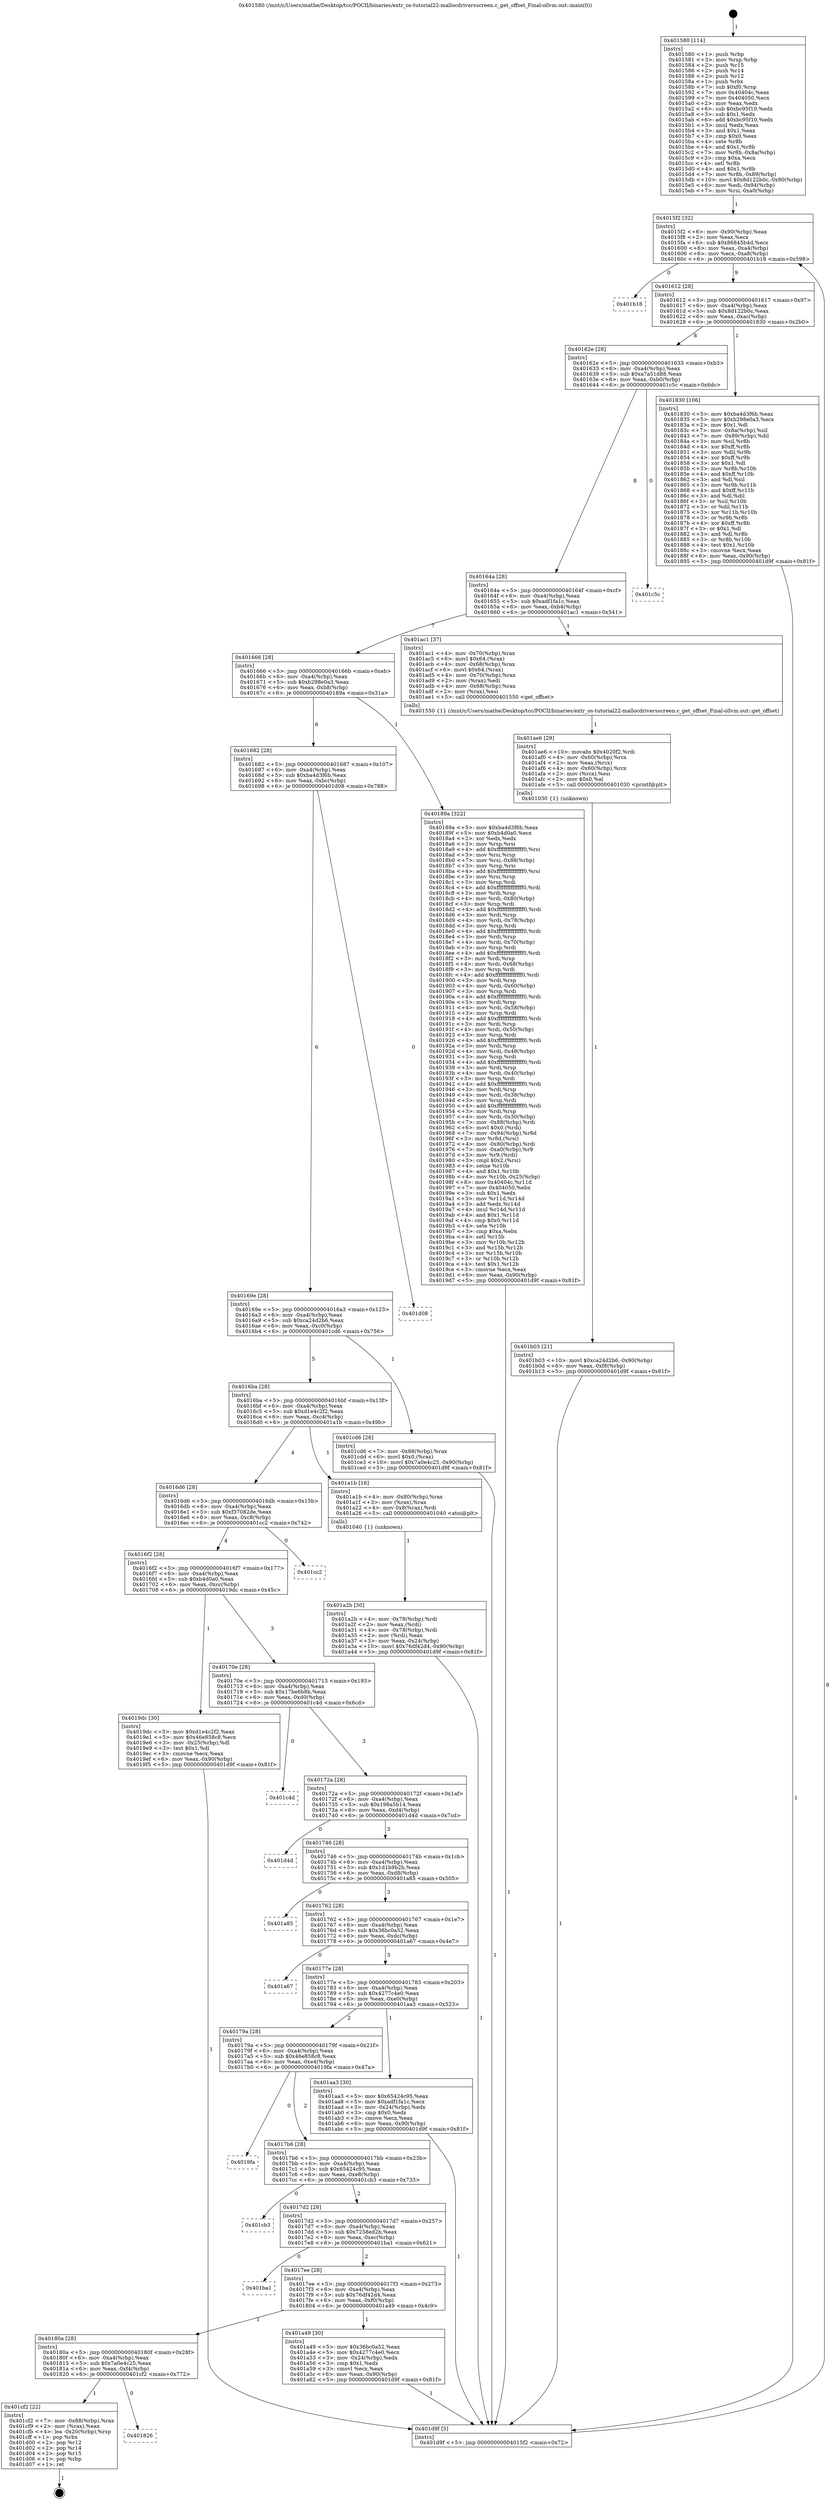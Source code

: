 digraph "0x401580" {
  label = "0x401580 (/mnt/c/Users/mathe/Desktop/tcc/POCII/binaries/extr_os-tutorial22-mallocdriversscreen.c_get_offset_Final-ollvm.out::main(0))"
  labelloc = "t"
  node[shape=record]

  Entry [label="",width=0.3,height=0.3,shape=circle,fillcolor=black,style=filled]
  "0x4015f2" [label="{
     0x4015f2 [32]\l
     | [instrs]\l
     &nbsp;&nbsp;0x4015f2 \<+6\>: mov -0x90(%rbp),%eax\l
     &nbsp;&nbsp;0x4015f8 \<+2\>: mov %eax,%ecx\l
     &nbsp;&nbsp;0x4015fa \<+6\>: sub $0x86845b4d,%ecx\l
     &nbsp;&nbsp;0x401600 \<+6\>: mov %eax,-0xa4(%rbp)\l
     &nbsp;&nbsp;0x401606 \<+6\>: mov %ecx,-0xa8(%rbp)\l
     &nbsp;&nbsp;0x40160c \<+6\>: je 0000000000401b18 \<main+0x598\>\l
  }"]
  "0x401b18" [label="{
     0x401b18\l
  }", style=dashed]
  "0x401612" [label="{
     0x401612 [28]\l
     | [instrs]\l
     &nbsp;&nbsp;0x401612 \<+5\>: jmp 0000000000401617 \<main+0x97\>\l
     &nbsp;&nbsp;0x401617 \<+6\>: mov -0xa4(%rbp),%eax\l
     &nbsp;&nbsp;0x40161d \<+5\>: sub $0x8d122b0c,%eax\l
     &nbsp;&nbsp;0x401622 \<+6\>: mov %eax,-0xac(%rbp)\l
     &nbsp;&nbsp;0x401628 \<+6\>: je 0000000000401830 \<main+0x2b0\>\l
  }"]
  Exit [label="",width=0.3,height=0.3,shape=circle,fillcolor=black,style=filled,peripheries=2]
  "0x401830" [label="{
     0x401830 [106]\l
     | [instrs]\l
     &nbsp;&nbsp;0x401830 \<+5\>: mov $0xba4d3f6b,%eax\l
     &nbsp;&nbsp;0x401835 \<+5\>: mov $0xb298e0a3,%ecx\l
     &nbsp;&nbsp;0x40183a \<+2\>: mov $0x1,%dl\l
     &nbsp;&nbsp;0x40183c \<+7\>: mov -0x8a(%rbp),%sil\l
     &nbsp;&nbsp;0x401843 \<+7\>: mov -0x89(%rbp),%dil\l
     &nbsp;&nbsp;0x40184a \<+3\>: mov %sil,%r8b\l
     &nbsp;&nbsp;0x40184d \<+4\>: xor $0xff,%r8b\l
     &nbsp;&nbsp;0x401851 \<+3\>: mov %dil,%r9b\l
     &nbsp;&nbsp;0x401854 \<+4\>: xor $0xff,%r9b\l
     &nbsp;&nbsp;0x401858 \<+3\>: xor $0x1,%dl\l
     &nbsp;&nbsp;0x40185b \<+3\>: mov %r8b,%r10b\l
     &nbsp;&nbsp;0x40185e \<+4\>: and $0xff,%r10b\l
     &nbsp;&nbsp;0x401862 \<+3\>: and %dl,%sil\l
     &nbsp;&nbsp;0x401865 \<+3\>: mov %r9b,%r11b\l
     &nbsp;&nbsp;0x401868 \<+4\>: and $0xff,%r11b\l
     &nbsp;&nbsp;0x40186c \<+3\>: and %dl,%dil\l
     &nbsp;&nbsp;0x40186f \<+3\>: or %sil,%r10b\l
     &nbsp;&nbsp;0x401872 \<+3\>: or %dil,%r11b\l
     &nbsp;&nbsp;0x401875 \<+3\>: xor %r11b,%r10b\l
     &nbsp;&nbsp;0x401878 \<+3\>: or %r9b,%r8b\l
     &nbsp;&nbsp;0x40187b \<+4\>: xor $0xff,%r8b\l
     &nbsp;&nbsp;0x40187f \<+3\>: or $0x1,%dl\l
     &nbsp;&nbsp;0x401882 \<+3\>: and %dl,%r8b\l
     &nbsp;&nbsp;0x401885 \<+3\>: or %r8b,%r10b\l
     &nbsp;&nbsp;0x401888 \<+4\>: test $0x1,%r10b\l
     &nbsp;&nbsp;0x40188c \<+3\>: cmovne %ecx,%eax\l
     &nbsp;&nbsp;0x40188f \<+6\>: mov %eax,-0x90(%rbp)\l
     &nbsp;&nbsp;0x401895 \<+5\>: jmp 0000000000401d9f \<main+0x81f\>\l
  }"]
  "0x40162e" [label="{
     0x40162e [28]\l
     | [instrs]\l
     &nbsp;&nbsp;0x40162e \<+5\>: jmp 0000000000401633 \<main+0xb3\>\l
     &nbsp;&nbsp;0x401633 \<+6\>: mov -0xa4(%rbp),%eax\l
     &nbsp;&nbsp;0x401639 \<+5\>: sub $0xa7a51d88,%eax\l
     &nbsp;&nbsp;0x40163e \<+6\>: mov %eax,-0xb0(%rbp)\l
     &nbsp;&nbsp;0x401644 \<+6\>: je 0000000000401c5c \<main+0x6dc\>\l
  }"]
  "0x401d9f" [label="{
     0x401d9f [5]\l
     | [instrs]\l
     &nbsp;&nbsp;0x401d9f \<+5\>: jmp 00000000004015f2 \<main+0x72\>\l
  }"]
  "0x401580" [label="{
     0x401580 [114]\l
     | [instrs]\l
     &nbsp;&nbsp;0x401580 \<+1\>: push %rbp\l
     &nbsp;&nbsp;0x401581 \<+3\>: mov %rsp,%rbp\l
     &nbsp;&nbsp;0x401584 \<+2\>: push %r15\l
     &nbsp;&nbsp;0x401586 \<+2\>: push %r14\l
     &nbsp;&nbsp;0x401588 \<+2\>: push %r12\l
     &nbsp;&nbsp;0x40158a \<+1\>: push %rbx\l
     &nbsp;&nbsp;0x40158b \<+7\>: sub $0xf0,%rsp\l
     &nbsp;&nbsp;0x401592 \<+7\>: mov 0x40404c,%eax\l
     &nbsp;&nbsp;0x401599 \<+7\>: mov 0x404050,%ecx\l
     &nbsp;&nbsp;0x4015a0 \<+2\>: mov %eax,%edx\l
     &nbsp;&nbsp;0x4015a2 \<+6\>: sub $0xbc95f10,%edx\l
     &nbsp;&nbsp;0x4015a8 \<+3\>: sub $0x1,%edx\l
     &nbsp;&nbsp;0x4015ab \<+6\>: add $0xbc95f10,%edx\l
     &nbsp;&nbsp;0x4015b1 \<+3\>: imul %edx,%eax\l
     &nbsp;&nbsp;0x4015b4 \<+3\>: and $0x1,%eax\l
     &nbsp;&nbsp;0x4015b7 \<+3\>: cmp $0x0,%eax\l
     &nbsp;&nbsp;0x4015ba \<+4\>: sete %r8b\l
     &nbsp;&nbsp;0x4015be \<+4\>: and $0x1,%r8b\l
     &nbsp;&nbsp;0x4015c2 \<+7\>: mov %r8b,-0x8a(%rbp)\l
     &nbsp;&nbsp;0x4015c9 \<+3\>: cmp $0xa,%ecx\l
     &nbsp;&nbsp;0x4015cc \<+4\>: setl %r8b\l
     &nbsp;&nbsp;0x4015d0 \<+4\>: and $0x1,%r8b\l
     &nbsp;&nbsp;0x4015d4 \<+7\>: mov %r8b,-0x89(%rbp)\l
     &nbsp;&nbsp;0x4015db \<+10\>: movl $0x8d122b0c,-0x90(%rbp)\l
     &nbsp;&nbsp;0x4015e5 \<+6\>: mov %edi,-0x94(%rbp)\l
     &nbsp;&nbsp;0x4015eb \<+7\>: mov %rsi,-0xa0(%rbp)\l
  }"]
  "0x401826" [label="{
     0x401826\l
  }", style=dashed]
  "0x401c5c" [label="{
     0x401c5c\l
  }", style=dashed]
  "0x40164a" [label="{
     0x40164a [28]\l
     | [instrs]\l
     &nbsp;&nbsp;0x40164a \<+5\>: jmp 000000000040164f \<main+0xcf\>\l
     &nbsp;&nbsp;0x40164f \<+6\>: mov -0xa4(%rbp),%eax\l
     &nbsp;&nbsp;0x401655 \<+5\>: sub $0xadf1fa1c,%eax\l
     &nbsp;&nbsp;0x40165a \<+6\>: mov %eax,-0xb4(%rbp)\l
     &nbsp;&nbsp;0x401660 \<+6\>: je 0000000000401ac1 \<main+0x541\>\l
  }"]
  "0x401cf2" [label="{
     0x401cf2 [22]\l
     | [instrs]\l
     &nbsp;&nbsp;0x401cf2 \<+7\>: mov -0x88(%rbp),%rax\l
     &nbsp;&nbsp;0x401cf9 \<+2\>: mov (%rax),%eax\l
     &nbsp;&nbsp;0x401cfb \<+4\>: lea -0x20(%rbp),%rsp\l
     &nbsp;&nbsp;0x401cff \<+1\>: pop %rbx\l
     &nbsp;&nbsp;0x401d00 \<+2\>: pop %r12\l
     &nbsp;&nbsp;0x401d02 \<+2\>: pop %r14\l
     &nbsp;&nbsp;0x401d04 \<+2\>: pop %r15\l
     &nbsp;&nbsp;0x401d06 \<+1\>: pop %rbp\l
     &nbsp;&nbsp;0x401d07 \<+1\>: ret\l
  }"]
  "0x401ac1" [label="{
     0x401ac1 [37]\l
     | [instrs]\l
     &nbsp;&nbsp;0x401ac1 \<+4\>: mov -0x70(%rbp),%rax\l
     &nbsp;&nbsp;0x401ac5 \<+6\>: movl $0x64,(%rax)\l
     &nbsp;&nbsp;0x401acb \<+4\>: mov -0x68(%rbp),%rax\l
     &nbsp;&nbsp;0x401acf \<+6\>: movl $0x64,(%rax)\l
     &nbsp;&nbsp;0x401ad5 \<+4\>: mov -0x70(%rbp),%rax\l
     &nbsp;&nbsp;0x401ad9 \<+2\>: mov (%rax),%edi\l
     &nbsp;&nbsp;0x401adb \<+4\>: mov -0x68(%rbp),%rax\l
     &nbsp;&nbsp;0x401adf \<+2\>: mov (%rax),%esi\l
     &nbsp;&nbsp;0x401ae1 \<+5\>: call 0000000000401550 \<get_offset\>\l
     | [calls]\l
     &nbsp;&nbsp;0x401550 \{1\} (/mnt/c/Users/mathe/Desktop/tcc/POCII/binaries/extr_os-tutorial22-mallocdriversscreen.c_get_offset_Final-ollvm.out::get_offset)\l
  }"]
  "0x401666" [label="{
     0x401666 [28]\l
     | [instrs]\l
     &nbsp;&nbsp;0x401666 \<+5\>: jmp 000000000040166b \<main+0xeb\>\l
     &nbsp;&nbsp;0x40166b \<+6\>: mov -0xa4(%rbp),%eax\l
     &nbsp;&nbsp;0x401671 \<+5\>: sub $0xb298e0a3,%eax\l
     &nbsp;&nbsp;0x401676 \<+6\>: mov %eax,-0xb8(%rbp)\l
     &nbsp;&nbsp;0x40167c \<+6\>: je 000000000040189a \<main+0x31a\>\l
  }"]
  "0x401b03" [label="{
     0x401b03 [21]\l
     | [instrs]\l
     &nbsp;&nbsp;0x401b03 \<+10\>: movl $0xca24d2b6,-0x90(%rbp)\l
     &nbsp;&nbsp;0x401b0d \<+6\>: mov %eax,-0xf8(%rbp)\l
     &nbsp;&nbsp;0x401b13 \<+5\>: jmp 0000000000401d9f \<main+0x81f\>\l
  }"]
  "0x40189a" [label="{
     0x40189a [322]\l
     | [instrs]\l
     &nbsp;&nbsp;0x40189a \<+5\>: mov $0xba4d3f6b,%eax\l
     &nbsp;&nbsp;0x40189f \<+5\>: mov $0xb4d0a0,%ecx\l
     &nbsp;&nbsp;0x4018a4 \<+2\>: xor %edx,%edx\l
     &nbsp;&nbsp;0x4018a6 \<+3\>: mov %rsp,%rsi\l
     &nbsp;&nbsp;0x4018a9 \<+4\>: add $0xfffffffffffffff0,%rsi\l
     &nbsp;&nbsp;0x4018ad \<+3\>: mov %rsi,%rsp\l
     &nbsp;&nbsp;0x4018b0 \<+7\>: mov %rsi,-0x88(%rbp)\l
     &nbsp;&nbsp;0x4018b7 \<+3\>: mov %rsp,%rsi\l
     &nbsp;&nbsp;0x4018ba \<+4\>: add $0xfffffffffffffff0,%rsi\l
     &nbsp;&nbsp;0x4018be \<+3\>: mov %rsi,%rsp\l
     &nbsp;&nbsp;0x4018c1 \<+3\>: mov %rsp,%rdi\l
     &nbsp;&nbsp;0x4018c4 \<+4\>: add $0xfffffffffffffff0,%rdi\l
     &nbsp;&nbsp;0x4018c8 \<+3\>: mov %rdi,%rsp\l
     &nbsp;&nbsp;0x4018cb \<+4\>: mov %rdi,-0x80(%rbp)\l
     &nbsp;&nbsp;0x4018cf \<+3\>: mov %rsp,%rdi\l
     &nbsp;&nbsp;0x4018d2 \<+4\>: add $0xfffffffffffffff0,%rdi\l
     &nbsp;&nbsp;0x4018d6 \<+3\>: mov %rdi,%rsp\l
     &nbsp;&nbsp;0x4018d9 \<+4\>: mov %rdi,-0x78(%rbp)\l
     &nbsp;&nbsp;0x4018dd \<+3\>: mov %rsp,%rdi\l
     &nbsp;&nbsp;0x4018e0 \<+4\>: add $0xfffffffffffffff0,%rdi\l
     &nbsp;&nbsp;0x4018e4 \<+3\>: mov %rdi,%rsp\l
     &nbsp;&nbsp;0x4018e7 \<+4\>: mov %rdi,-0x70(%rbp)\l
     &nbsp;&nbsp;0x4018eb \<+3\>: mov %rsp,%rdi\l
     &nbsp;&nbsp;0x4018ee \<+4\>: add $0xfffffffffffffff0,%rdi\l
     &nbsp;&nbsp;0x4018f2 \<+3\>: mov %rdi,%rsp\l
     &nbsp;&nbsp;0x4018f5 \<+4\>: mov %rdi,-0x68(%rbp)\l
     &nbsp;&nbsp;0x4018f9 \<+3\>: mov %rsp,%rdi\l
     &nbsp;&nbsp;0x4018fc \<+4\>: add $0xfffffffffffffff0,%rdi\l
     &nbsp;&nbsp;0x401900 \<+3\>: mov %rdi,%rsp\l
     &nbsp;&nbsp;0x401903 \<+4\>: mov %rdi,-0x60(%rbp)\l
     &nbsp;&nbsp;0x401907 \<+3\>: mov %rsp,%rdi\l
     &nbsp;&nbsp;0x40190a \<+4\>: add $0xfffffffffffffff0,%rdi\l
     &nbsp;&nbsp;0x40190e \<+3\>: mov %rdi,%rsp\l
     &nbsp;&nbsp;0x401911 \<+4\>: mov %rdi,-0x58(%rbp)\l
     &nbsp;&nbsp;0x401915 \<+3\>: mov %rsp,%rdi\l
     &nbsp;&nbsp;0x401918 \<+4\>: add $0xfffffffffffffff0,%rdi\l
     &nbsp;&nbsp;0x40191c \<+3\>: mov %rdi,%rsp\l
     &nbsp;&nbsp;0x40191f \<+4\>: mov %rdi,-0x50(%rbp)\l
     &nbsp;&nbsp;0x401923 \<+3\>: mov %rsp,%rdi\l
     &nbsp;&nbsp;0x401926 \<+4\>: add $0xfffffffffffffff0,%rdi\l
     &nbsp;&nbsp;0x40192a \<+3\>: mov %rdi,%rsp\l
     &nbsp;&nbsp;0x40192d \<+4\>: mov %rdi,-0x48(%rbp)\l
     &nbsp;&nbsp;0x401931 \<+3\>: mov %rsp,%rdi\l
     &nbsp;&nbsp;0x401934 \<+4\>: add $0xfffffffffffffff0,%rdi\l
     &nbsp;&nbsp;0x401938 \<+3\>: mov %rdi,%rsp\l
     &nbsp;&nbsp;0x40193b \<+4\>: mov %rdi,-0x40(%rbp)\l
     &nbsp;&nbsp;0x40193f \<+3\>: mov %rsp,%rdi\l
     &nbsp;&nbsp;0x401942 \<+4\>: add $0xfffffffffffffff0,%rdi\l
     &nbsp;&nbsp;0x401946 \<+3\>: mov %rdi,%rsp\l
     &nbsp;&nbsp;0x401949 \<+4\>: mov %rdi,-0x38(%rbp)\l
     &nbsp;&nbsp;0x40194d \<+3\>: mov %rsp,%rdi\l
     &nbsp;&nbsp;0x401950 \<+4\>: add $0xfffffffffffffff0,%rdi\l
     &nbsp;&nbsp;0x401954 \<+3\>: mov %rdi,%rsp\l
     &nbsp;&nbsp;0x401957 \<+4\>: mov %rdi,-0x30(%rbp)\l
     &nbsp;&nbsp;0x40195b \<+7\>: mov -0x88(%rbp),%rdi\l
     &nbsp;&nbsp;0x401962 \<+6\>: movl $0x0,(%rdi)\l
     &nbsp;&nbsp;0x401968 \<+7\>: mov -0x94(%rbp),%r8d\l
     &nbsp;&nbsp;0x40196f \<+3\>: mov %r8d,(%rsi)\l
     &nbsp;&nbsp;0x401972 \<+4\>: mov -0x80(%rbp),%rdi\l
     &nbsp;&nbsp;0x401976 \<+7\>: mov -0xa0(%rbp),%r9\l
     &nbsp;&nbsp;0x40197d \<+3\>: mov %r9,(%rdi)\l
     &nbsp;&nbsp;0x401980 \<+3\>: cmpl $0x2,(%rsi)\l
     &nbsp;&nbsp;0x401983 \<+4\>: setne %r10b\l
     &nbsp;&nbsp;0x401987 \<+4\>: and $0x1,%r10b\l
     &nbsp;&nbsp;0x40198b \<+4\>: mov %r10b,-0x25(%rbp)\l
     &nbsp;&nbsp;0x40198f \<+8\>: mov 0x40404c,%r11d\l
     &nbsp;&nbsp;0x401997 \<+7\>: mov 0x404050,%ebx\l
     &nbsp;&nbsp;0x40199e \<+3\>: sub $0x1,%edx\l
     &nbsp;&nbsp;0x4019a1 \<+3\>: mov %r11d,%r14d\l
     &nbsp;&nbsp;0x4019a4 \<+3\>: add %edx,%r14d\l
     &nbsp;&nbsp;0x4019a7 \<+4\>: imul %r14d,%r11d\l
     &nbsp;&nbsp;0x4019ab \<+4\>: and $0x1,%r11d\l
     &nbsp;&nbsp;0x4019af \<+4\>: cmp $0x0,%r11d\l
     &nbsp;&nbsp;0x4019b3 \<+4\>: sete %r10b\l
     &nbsp;&nbsp;0x4019b7 \<+3\>: cmp $0xa,%ebx\l
     &nbsp;&nbsp;0x4019ba \<+4\>: setl %r15b\l
     &nbsp;&nbsp;0x4019be \<+3\>: mov %r10b,%r12b\l
     &nbsp;&nbsp;0x4019c1 \<+3\>: and %r15b,%r12b\l
     &nbsp;&nbsp;0x4019c4 \<+3\>: xor %r15b,%r10b\l
     &nbsp;&nbsp;0x4019c7 \<+3\>: or %r10b,%r12b\l
     &nbsp;&nbsp;0x4019ca \<+4\>: test $0x1,%r12b\l
     &nbsp;&nbsp;0x4019ce \<+3\>: cmovne %ecx,%eax\l
     &nbsp;&nbsp;0x4019d1 \<+6\>: mov %eax,-0x90(%rbp)\l
     &nbsp;&nbsp;0x4019d7 \<+5\>: jmp 0000000000401d9f \<main+0x81f\>\l
  }"]
  "0x401682" [label="{
     0x401682 [28]\l
     | [instrs]\l
     &nbsp;&nbsp;0x401682 \<+5\>: jmp 0000000000401687 \<main+0x107\>\l
     &nbsp;&nbsp;0x401687 \<+6\>: mov -0xa4(%rbp),%eax\l
     &nbsp;&nbsp;0x40168d \<+5\>: sub $0xba4d3f6b,%eax\l
     &nbsp;&nbsp;0x401692 \<+6\>: mov %eax,-0xbc(%rbp)\l
     &nbsp;&nbsp;0x401698 \<+6\>: je 0000000000401d08 \<main+0x788\>\l
  }"]
  "0x401ae6" [label="{
     0x401ae6 [29]\l
     | [instrs]\l
     &nbsp;&nbsp;0x401ae6 \<+10\>: movabs $0x4020f2,%rdi\l
     &nbsp;&nbsp;0x401af0 \<+4\>: mov -0x60(%rbp),%rcx\l
     &nbsp;&nbsp;0x401af4 \<+2\>: mov %eax,(%rcx)\l
     &nbsp;&nbsp;0x401af6 \<+4\>: mov -0x60(%rbp),%rcx\l
     &nbsp;&nbsp;0x401afa \<+2\>: mov (%rcx),%esi\l
     &nbsp;&nbsp;0x401afc \<+2\>: mov $0x0,%al\l
     &nbsp;&nbsp;0x401afe \<+5\>: call 0000000000401030 \<printf@plt\>\l
     | [calls]\l
     &nbsp;&nbsp;0x401030 \{1\} (unknown)\l
  }"]
  "0x40180a" [label="{
     0x40180a [28]\l
     | [instrs]\l
     &nbsp;&nbsp;0x40180a \<+5\>: jmp 000000000040180f \<main+0x28f\>\l
     &nbsp;&nbsp;0x40180f \<+6\>: mov -0xa4(%rbp),%eax\l
     &nbsp;&nbsp;0x401815 \<+5\>: sub $0x7a0e4c25,%eax\l
     &nbsp;&nbsp;0x40181a \<+6\>: mov %eax,-0xf4(%rbp)\l
     &nbsp;&nbsp;0x401820 \<+6\>: je 0000000000401cf2 \<main+0x772\>\l
  }"]
  "0x401d08" [label="{
     0x401d08\l
  }", style=dashed]
  "0x40169e" [label="{
     0x40169e [28]\l
     | [instrs]\l
     &nbsp;&nbsp;0x40169e \<+5\>: jmp 00000000004016a3 \<main+0x123\>\l
     &nbsp;&nbsp;0x4016a3 \<+6\>: mov -0xa4(%rbp),%eax\l
     &nbsp;&nbsp;0x4016a9 \<+5\>: sub $0xca24d2b6,%eax\l
     &nbsp;&nbsp;0x4016ae \<+6\>: mov %eax,-0xc0(%rbp)\l
     &nbsp;&nbsp;0x4016b4 \<+6\>: je 0000000000401cd6 \<main+0x756\>\l
  }"]
  "0x401a49" [label="{
     0x401a49 [30]\l
     | [instrs]\l
     &nbsp;&nbsp;0x401a49 \<+5\>: mov $0x36bc0a52,%eax\l
     &nbsp;&nbsp;0x401a4e \<+5\>: mov $0x4277c4e0,%ecx\l
     &nbsp;&nbsp;0x401a53 \<+3\>: mov -0x24(%rbp),%edx\l
     &nbsp;&nbsp;0x401a56 \<+3\>: cmp $0x1,%edx\l
     &nbsp;&nbsp;0x401a59 \<+3\>: cmovl %ecx,%eax\l
     &nbsp;&nbsp;0x401a5c \<+6\>: mov %eax,-0x90(%rbp)\l
     &nbsp;&nbsp;0x401a62 \<+5\>: jmp 0000000000401d9f \<main+0x81f\>\l
  }"]
  "0x401cd6" [label="{
     0x401cd6 [28]\l
     | [instrs]\l
     &nbsp;&nbsp;0x401cd6 \<+7\>: mov -0x88(%rbp),%rax\l
     &nbsp;&nbsp;0x401cdd \<+6\>: movl $0x0,(%rax)\l
     &nbsp;&nbsp;0x401ce3 \<+10\>: movl $0x7a0e4c25,-0x90(%rbp)\l
     &nbsp;&nbsp;0x401ced \<+5\>: jmp 0000000000401d9f \<main+0x81f\>\l
  }"]
  "0x4016ba" [label="{
     0x4016ba [28]\l
     | [instrs]\l
     &nbsp;&nbsp;0x4016ba \<+5\>: jmp 00000000004016bf \<main+0x13f\>\l
     &nbsp;&nbsp;0x4016bf \<+6\>: mov -0xa4(%rbp),%eax\l
     &nbsp;&nbsp;0x4016c5 \<+5\>: sub $0xd1e4c2f2,%eax\l
     &nbsp;&nbsp;0x4016ca \<+6\>: mov %eax,-0xc4(%rbp)\l
     &nbsp;&nbsp;0x4016d0 \<+6\>: je 0000000000401a1b \<main+0x49b\>\l
  }"]
  "0x4017ee" [label="{
     0x4017ee [28]\l
     | [instrs]\l
     &nbsp;&nbsp;0x4017ee \<+5\>: jmp 00000000004017f3 \<main+0x273\>\l
     &nbsp;&nbsp;0x4017f3 \<+6\>: mov -0xa4(%rbp),%eax\l
     &nbsp;&nbsp;0x4017f9 \<+5\>: sub $0x76df42d4,%eax\l
     &nbsp;&nbsp;0x4017fe \<+6\>: mov %eax,-0xf0(%rbp)\l
     &nbsp;&nbsp;0x401804 \<+6\>: je 0000000000401a49 \<main+0x4c9\>\l
  }"]
  "0x401a1b" [label="{
     0x401a1b [16]\l
     | [instrs]\l
     &nbsp;&nbsp;0x401a1b \<+4\>: mov -0x80(%rbp),%rax\l
     &nbsp;&nbsp;0x401a1f \<+3\>: mov (%rax),%rax\l
     &nbsp;&nbsp;0x401a22 \<+4\>: mov 0x8(%rax),%rdi\l
     &nbsp;&nbsp;0x401a26 \<+5\>: call 0000000000401040 \<atoi@plt\>\l
     | [calls]\l
     &nbsp;&nbsp;0x401040 \{1\} (unknown)\l
  }"]
  "0x4016d6" [label="{
     0x4016d6 [28]\l
     | [instrs]\l
     &nbsp;&nbsp;0x4016d6 \<+5\>: jmp 00000000004016db \<main+0x15b\>\l
     &nbsp;&nbsp;0x4016db \<+6\>: mov -0xa4(%rbp),%eax\l
     &nbsp;&nbsp;0x4016e1 \<+5\>: sub $0xf37082de,%eax\l
     &nbsp;&nbsp;0x4016e6 \<+6\>: mov %eax,-0xc8(%rbp)\l
     &nbsp;&nbsp;0x4016ec \<+6\>: je 0000000000401cc2 \<main+0x742\>\l
  }"]
  "0x401ba1" [label="{
     0x401ba1\l
  }", style=dashed]
  "0x401cc2" [label="{
     0x401cc2\l
  }", style=dashed]
  "0x4016f2" [label="{
     0x4016f2 [28]\l
     | [instrs]\l
     &nbsp;&nbsp;0x4016f2 \<+5\>: jmp 00000000004016f7 \<main+0x177\>\l
     &nbsp;&nbsp;0x4016f7 \<+6\>: mov -0xa4(%rbp),%eax\l
     &nbsp;&nbsp;0x4016fd \<+5\>: sub $0xb4d0a0,%eax\l
     &nbsp;&nbsp;0x401702 \<+6\>: mov %eax,-0xcc(%rbp)\l
     &nbsp;&nbsp;0x401708 \<+6\>: je 00000000004019dc \<main+0x45c\>\l
  }"]
  "0x4017d2" [label="{
     0x4017d2 [28]\l
     | [instrs]\l
     &nbsp;&nbsp;0x4017d2 \<+5\>: jmp 00000000004017d7 \<main+0x257\>\l
     &nbsp;&nbsp;0x4017d7 \<+6\>: mov -0xa4(%rbp),%eax\l
     &nbsp;&nbsp;0x4017dd \<+5\>: sub $0x7258ed2b,%eax\l
     &nbsp;&nbsp;0x4017e2 \<+6\>: mov %eax,-0xec(%rbp)\l
     &nbsp;&nbsp;0x4017e8 \<+6\>: je 0000000000401ba1 \<main+0x621\>\l
  }"]
  "0x4019dc" [label="{
     0x4019dc [30]\l
     | [instrs]\l
     &nbsp;&nbsp;0x4019dc \<+5\>: mov $0xd1e4c2f2,%eax\l
     &nbsp;&nbsp;0x4019e1 \<+5\>: mov $0x46e858c8,%ecx\l
     &nbsp;&nbsp;0x4019e6 \<+3\>: mov -0x25(%rbp),%dl\l
     &nbsp;&nbsp;0x4019e9 \<+3\>: test $0x1,%dl\l
     &nbsp;&nbsp;0x4019ec \<+3\>: cmovne %ecx,%eax\l
     &nbsp;&nbsp;0x4019ef \<+6\>: mov %eax,-0x90(%rbp)\l
     &nbsp;&nbsp;0x4019f5 \<+5\>: jmp 0000000000401d9f \<main+0x81f\>\l
  }"]
  "0x40170e" [label="{
     0x40170e [28]\l
     | [instrs]\l
     &nbsp;&nbsp;0x40170e \<+5\>: jmp 0000000000401713 \<main+0x193\>\l
     &nbsp;&nbsp;0x401713 \<+6\>: mov -0xa4(%rbp),%eax\l
     &nbsp;&nbsp;0x401719 \<+5\>: sub $0x17be6b8b,%eax\l
     &nbsp;&nbsp;0x40171e \<+6\>: mov %eax,-0xd0(%rbp)\l
     &nbsp;&nbsp;0x401724 \<+6\>: je 0000000000401c4d \<main+0x6cd\>\l
  }"]
  "0x401a2b" [label="{
     0x401a2b [30]\l
     | [instrs]\l
     &nbsp;&nbsp;0x401a2b \<+4\>: mov -0x78(%rbp),%rdi\l
     &nbsp;&nbsp;0x401a2f \<+2\>: mov %eax,(%rdi)\l
     &nbsp;&nbsp;0x401a31 \<+4\>: mov -0x78(%rbp),%rdi\l
     &nbsp;&nbsp;0x401a35 \<+2\>: mov (%rdi),%eax\l
     &nbsp;&nbsp;0x401a37 \<+3\>: mov %eax,-0x24(%rbp)\l
     &nbsp;&nbsp;0x401a3a \<+10\>: movl $0x76df42d4,-0x90(%rbp)\l
     &nbsp;&nbsp;0x401a44 \<+5\>: jmp 0000000000401d9f \<main+0x81f\>\l
  }"]
  "0x401cb3" [label="{
     0x401cb3\l
  }", style=dashed]
  "0x401c4d" [label="{
     0x401c4d\l
  }", style=dashed]
  "0x40172a" [label="{
     0x40172a [28]\l
     | [instrs]\l
     &nbsp;&nbsp;0x40172a \<+5\>: jmp 000000000040172f \<main+0x1af\>\l
     &nbsp;&nbsp;0x40172f \<+6\>: mov -0xa4(%rbp),%eax\l
     &nbsp;&nbsp;0x401735 \<+5\>: sub $0x198a5b14,%eax\l
     &nbsp;&nbsp;0x40173a \<+6\>: mov %eax,-0xd4(%rbp)\l
     &nbsp;&nbsp;0x401740 \<+6\>: je 0000000000401d4d \<main+0x7cd\>\l
  }"]
  "0x4017b6" [label="{
     0x4017b6 [28]\l
     | [instrs]\l
     &nbsp;&nbsp;0x4017b6 \<+5\>: jmp 00000000004017bb \<main+0x23b\>\l
     &nbsp;&nbsp;0x4017bb \<+6\>: mov -0xa4(%rbp),%eax\l
     &nbsp;&nbsp;0x4017c1 \<+5\>: sub $0x65424c95,%eax\l
     &nbsp;&nbsp;0x4017c6 \<+6\>: mov %eax,-0xe8(%rbp)\l
     &nbsp;&nbsp;0x4017cc \<+6\>: je 0000000000401cb3 \<main+0x733\>\l
  }"]
  "0x401d4d" [label="{
     0x401d4d\l
  }", style=dashed]
  "0x401746" [label="{
     0x401746 [28]\l
     | [instrs]\l
     &nbsp;&nbsp;0x401746 \<+5\>: jmp 000000000040174b \<main+0x1cb\>\l
     &nbsp;&nbsp;0x40174b \<+6\>: mov -0xa4(%rbp),%eax\l
     &nbsp;&nbsp;0x401751 \<+5\>: sub $0x1d1b9b2b,%eax\l
     &nbsp;&nbsp;0x401756 \<+6\>: mov %eax,-0xd8(%rbp)\l
     &nbsp;&nbsp;0x40175c \<+6\>: je 0000000000401a85 \<main+0x505\>\l
  }"]
  "0x4019fa" [label="{
     0x4019fa\l
  }", style=dashed]
  "0x401a85" [label="{
     0x401a85\l
  }", style=dashed]
  "0x401762" [label="{
     0x401762 [28]\l
     | [instrs]\l
     &nbsp;&nbsp;0x401762 \<+5\>: jmp 0000000000401767 \<main+0x1e7\>\l
     &nbsp;&nbsp;0x401767 \<+6\>: mov -0xa4(%rbp),%eax\l
     &nbsp;&nbsp;0x40176d \<+5\>: sub $0x36bc0a52,%eax\l
     &nbsp;&nbsp;0x401772 \<+6\>: mov %eax,-0xdc(%rbp)\l
     &nbsp;&nbsp;0x401778 \<+6\>: je 0000000000401a67 \<main+0x4e7\>\l
  }"]
  "0x40179a" [label="{
     0x40179a [28]\l
     | [instrs]\l
     &nbsp;&nbsp;0x40179a \<+5\>: jmp 000000000040179f \<main+0x21f\>\l
     &nbsp;&nbsp;0x40179f \<+6\>: mov -0xa4(%rbp),%eax\l
     &nbsp;&nbsp;0x4017a5 \<+5\>: sub $0x46e858c8,%eax\l
     &nbsp;&nbsp;0x4017aa \<+6\>: mov %eax,-0xe4(%rbp)\l
     &nbsp;&nbsp;0x4017b0 \<+6\>: je 00000000004019fa \<main+0x47a\>\l
  }"]
  "0x401a67" [label="{
     0x401a67\l
  }", style=dashed]
  "0x40177e" [label="{
     0x40177e [28]\l
     | [instrs]\l
     &nbsp;&nbsp;0x40177e \<+5\>: jmp 0000000000401783 \<main+0x203\>\l
     &nbsp;&nbsp;0x401783 \<+6\>: mov -0xa4(%rbp),%eax\l
     &nbsp;&nbsp;0x401789 \<+5\>: sub $0x4277c4e0,%eax\l
     &nbsp;&nbsp;0x40178e \<+6\>: mov %eax,-0xe0(%rbp)\l
     &nbsp;&nbsp;0x401794 \<+6\>: je 0000000000401aa3 \<main+0x523\>\l
  }"]
  "0x401aa3" [label="{
     0x401aa3 [30]\l
     | [instrs]\l
     &nbsp;&nbsp;0x401aa3 \<+5\>: mov $0x65424c95,%eax\l
     &nbsp;&nbsp;0x401aa8 \<+5\>: mov $0xadf1fa1c,%ecx\l
     &nbsp;&nbsp;0x401aad \<+3\>: mov -0x24(%rbp),%edx\l
     &nbsp;&nbsp;0x401ab0 \<+3\>: cmp $0x0,%edx\l
     &nbsp;&nbsp;0x401ab3 \<+3\>: cmove %ecx,%eax\l
     &nbsp;&nbsp;0x401ab6 \<+6\>: mov %eax,-0x90(%rbp)\l
     &nbsp;&nbsp;0x401abc \<+5\>: jmp 0000000000401d9f \<main+0x81f\>\l
  }"]
  Entry -> "0x401580" [label=" 1"]
  "0x4015f2" -> "0x401b18" [label=" 0"]
  "0x4015f2" -> "0x401612" [label=" 9"]
  "0x401cf2" -> Exit [label=" 1"]
  "0x401612" -> "0x401830" [label=" 1"]
  "0x401612" -> "0x40162e" [label=" 8"]
  "0x401830" -> "0x401d9f" [label=" 1"]
  "0x401580" -> "0x4015f2" [label=" 1"]
  "0x401d9f" -> "0x4015f2" [label=" 8"]
  "0x40180a" -> "0x401826" [label=" 0"]
  "0x40162e" -> "0x401c5c" [label=" 0"]
  "0x40162e" -> "0x40164a" [label=" 8"]
  "0x40180a" -> "0x401cf2" [label=" 1"]
  "0x40164a" -> "0x401ac1" [label=" 1"]
  "0x40164a" -> "0x401666" [label=" 7"]
  "0x401cd6" -> "0x401d9f" [label=" 1"]
  "0x401666" -> "0x40189a" [label=" 1"]
  "0x401666" -> "0x401682" [label=" 6"]
  "0x401b03" -> "0x401d9f" [label=" 1"]
  "0x40189a" -> "0x401d9f" [label=" 1"]
  "0x401ae6" -> "0x401b03" [label=" 1"]
  "0x401682" -> "0x401d08" [label=" 0"]
  "0x401682" -> "0x40169e" [label=" 6"]
  "0x401ac1" -> "0x401ae6" [label=" 1"]
  "0x40169e" -> "0x401cd6" [label=" 1"]
  "0x40169e" -> "0x4016ba" [label=" 5"]
  "0x401aa3" -> "0x401d9f" [label=" 1"]
  "0x4016ba" -> "0x401a1b" [label=" 1"]
  "0x4016ba" -> "0x4016d6" [label=" 4"]
  "0x4017ee" -> "0x40180a" [label=" 1"]
  "0x4016d6" -> "0x401cc2" [label=" 0"]
  "0x4016d6" -> "0x4016f2" [label=" 4"]
  "0x4017ee" -> "0x401a49" [label=" 1"]
  "0x4016f2" -> "0x4019dc" [label=" 1"]
  "0x4016f2" -> "0x40170e" [label=" 3"]
  "0x4019dc" -> "0x401d9f" [label=" 1"]
  "0x401a1b" -> "0x401a2b" [label=" 1"]
  "0x401a2b" -> "0x401d9f" [label=" 1"]
  "0x4017d2" -> "0x4017ee" [label=" 2"]
  "0x40170e" -> "0x401c4d" [label=" 0"]
  "0x40170e" -> "0x40172a" [label=" 3"]
  "0x4017d2" -> "0x401ba1" [label=" 0"]
  "0x40172a" -> "0x401d4d" [label=" 0"]
  "0x40172a" -> "0x401746" [label=" 3"]
  "0x4017b6" -> "0x4017d2" [label=" 2"]
  "0x401746" -> "0x401a85" [label=" 0"]
  "0x401746" -> "0x401762" [label=" 3"]
  "0x4017b6" -> "0x401cb3" [label=" 0"]
  "0x401762" -> "0x401a67" [label=" 0"]
  "0x401762" -> "0x40177e" [label=" 3"]
  "0x40179a" -> "0x4017b6" [label=" 2"]
  "0x40177e" -> "0x401aa3" [label=" 1"]
  "0x40177e" -> "0x40179a" [label=" 2"]
  "0x401a49" -> "0x401d9f" [label=" 1"]
  "0x40179a" -> "0x4019fa" [label=" 0"]
}
